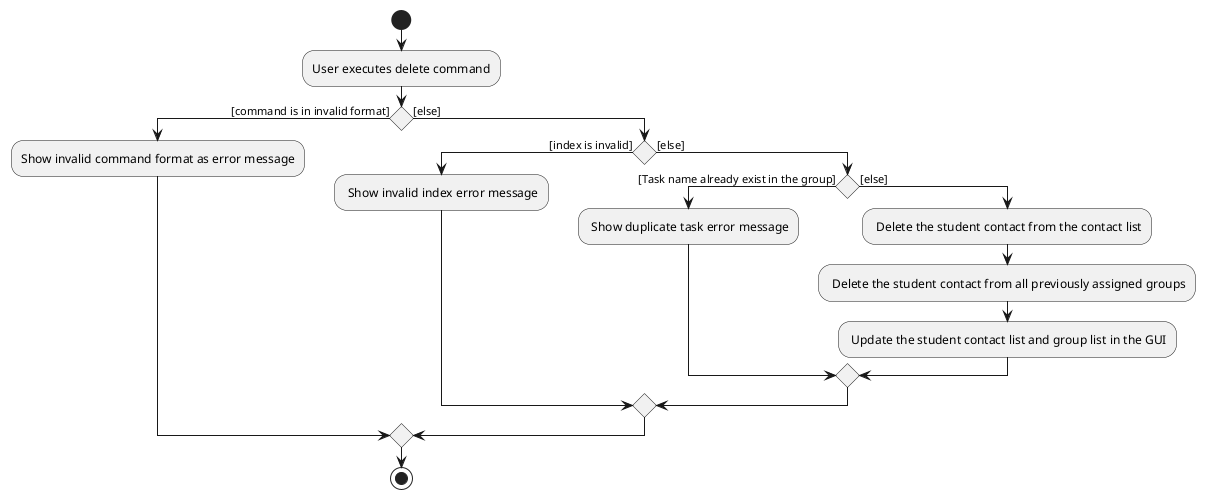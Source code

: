 @startuml
start
:User executes delete command;

'Since the beta syntax does not support placing the condition outside the
'diamond we place it as the true branch instead.

if () then ([command is in invalid format])
    :Show invalid command format as error message;


else ([else])
    if () then ([index is invalid])
    : Show invalid index error message;
    else([else])
        if () then ([Task name already exist in the group])
        : Show duplicate task error message;
        else ([else])
        : Delete the student contact from the contact list;
        : Delete the student contact from all previously assigned groups;
        : Update the student contact list and group list in the GUI;
        endif
    endif
endif
stop


@enduml
